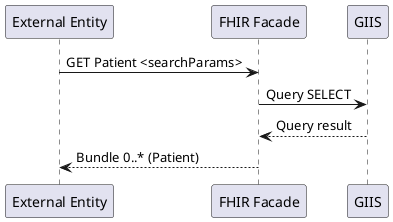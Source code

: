 @startuml search-patient

Participant "External Entity"  as ExternalEntity
Participant "FHIR Facade"  as FHIRFacade
Participant "GIIS"  as GIIS

ExternalEntity -> FHIRFacade: GET Patient <searchParams>
FHIRFacade -> GIIS: Query SELECT
GIIS --> FHIRFacade: Query result
FHIRFacade --> ExternalEntity: Bundle 0..* (Patient)

@enduml